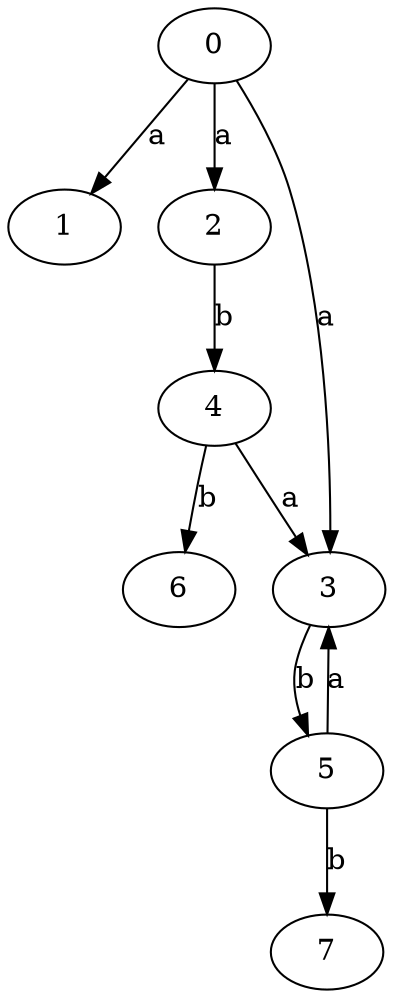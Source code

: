 strict digraph  {
1;
0;
2;
3;
4;
5;
6;
7;
0 -> 1  [label=a];
0 -> 2  [label=a];
0 -> 3  [label=a];
2 -> 4  [label=b];
3 -> 5  [label=b];
4 -> 3  [label=a];
4 -> 6  [label=b];
5 -> 3  [label=a];
5 -> 7  [label=b];
}
